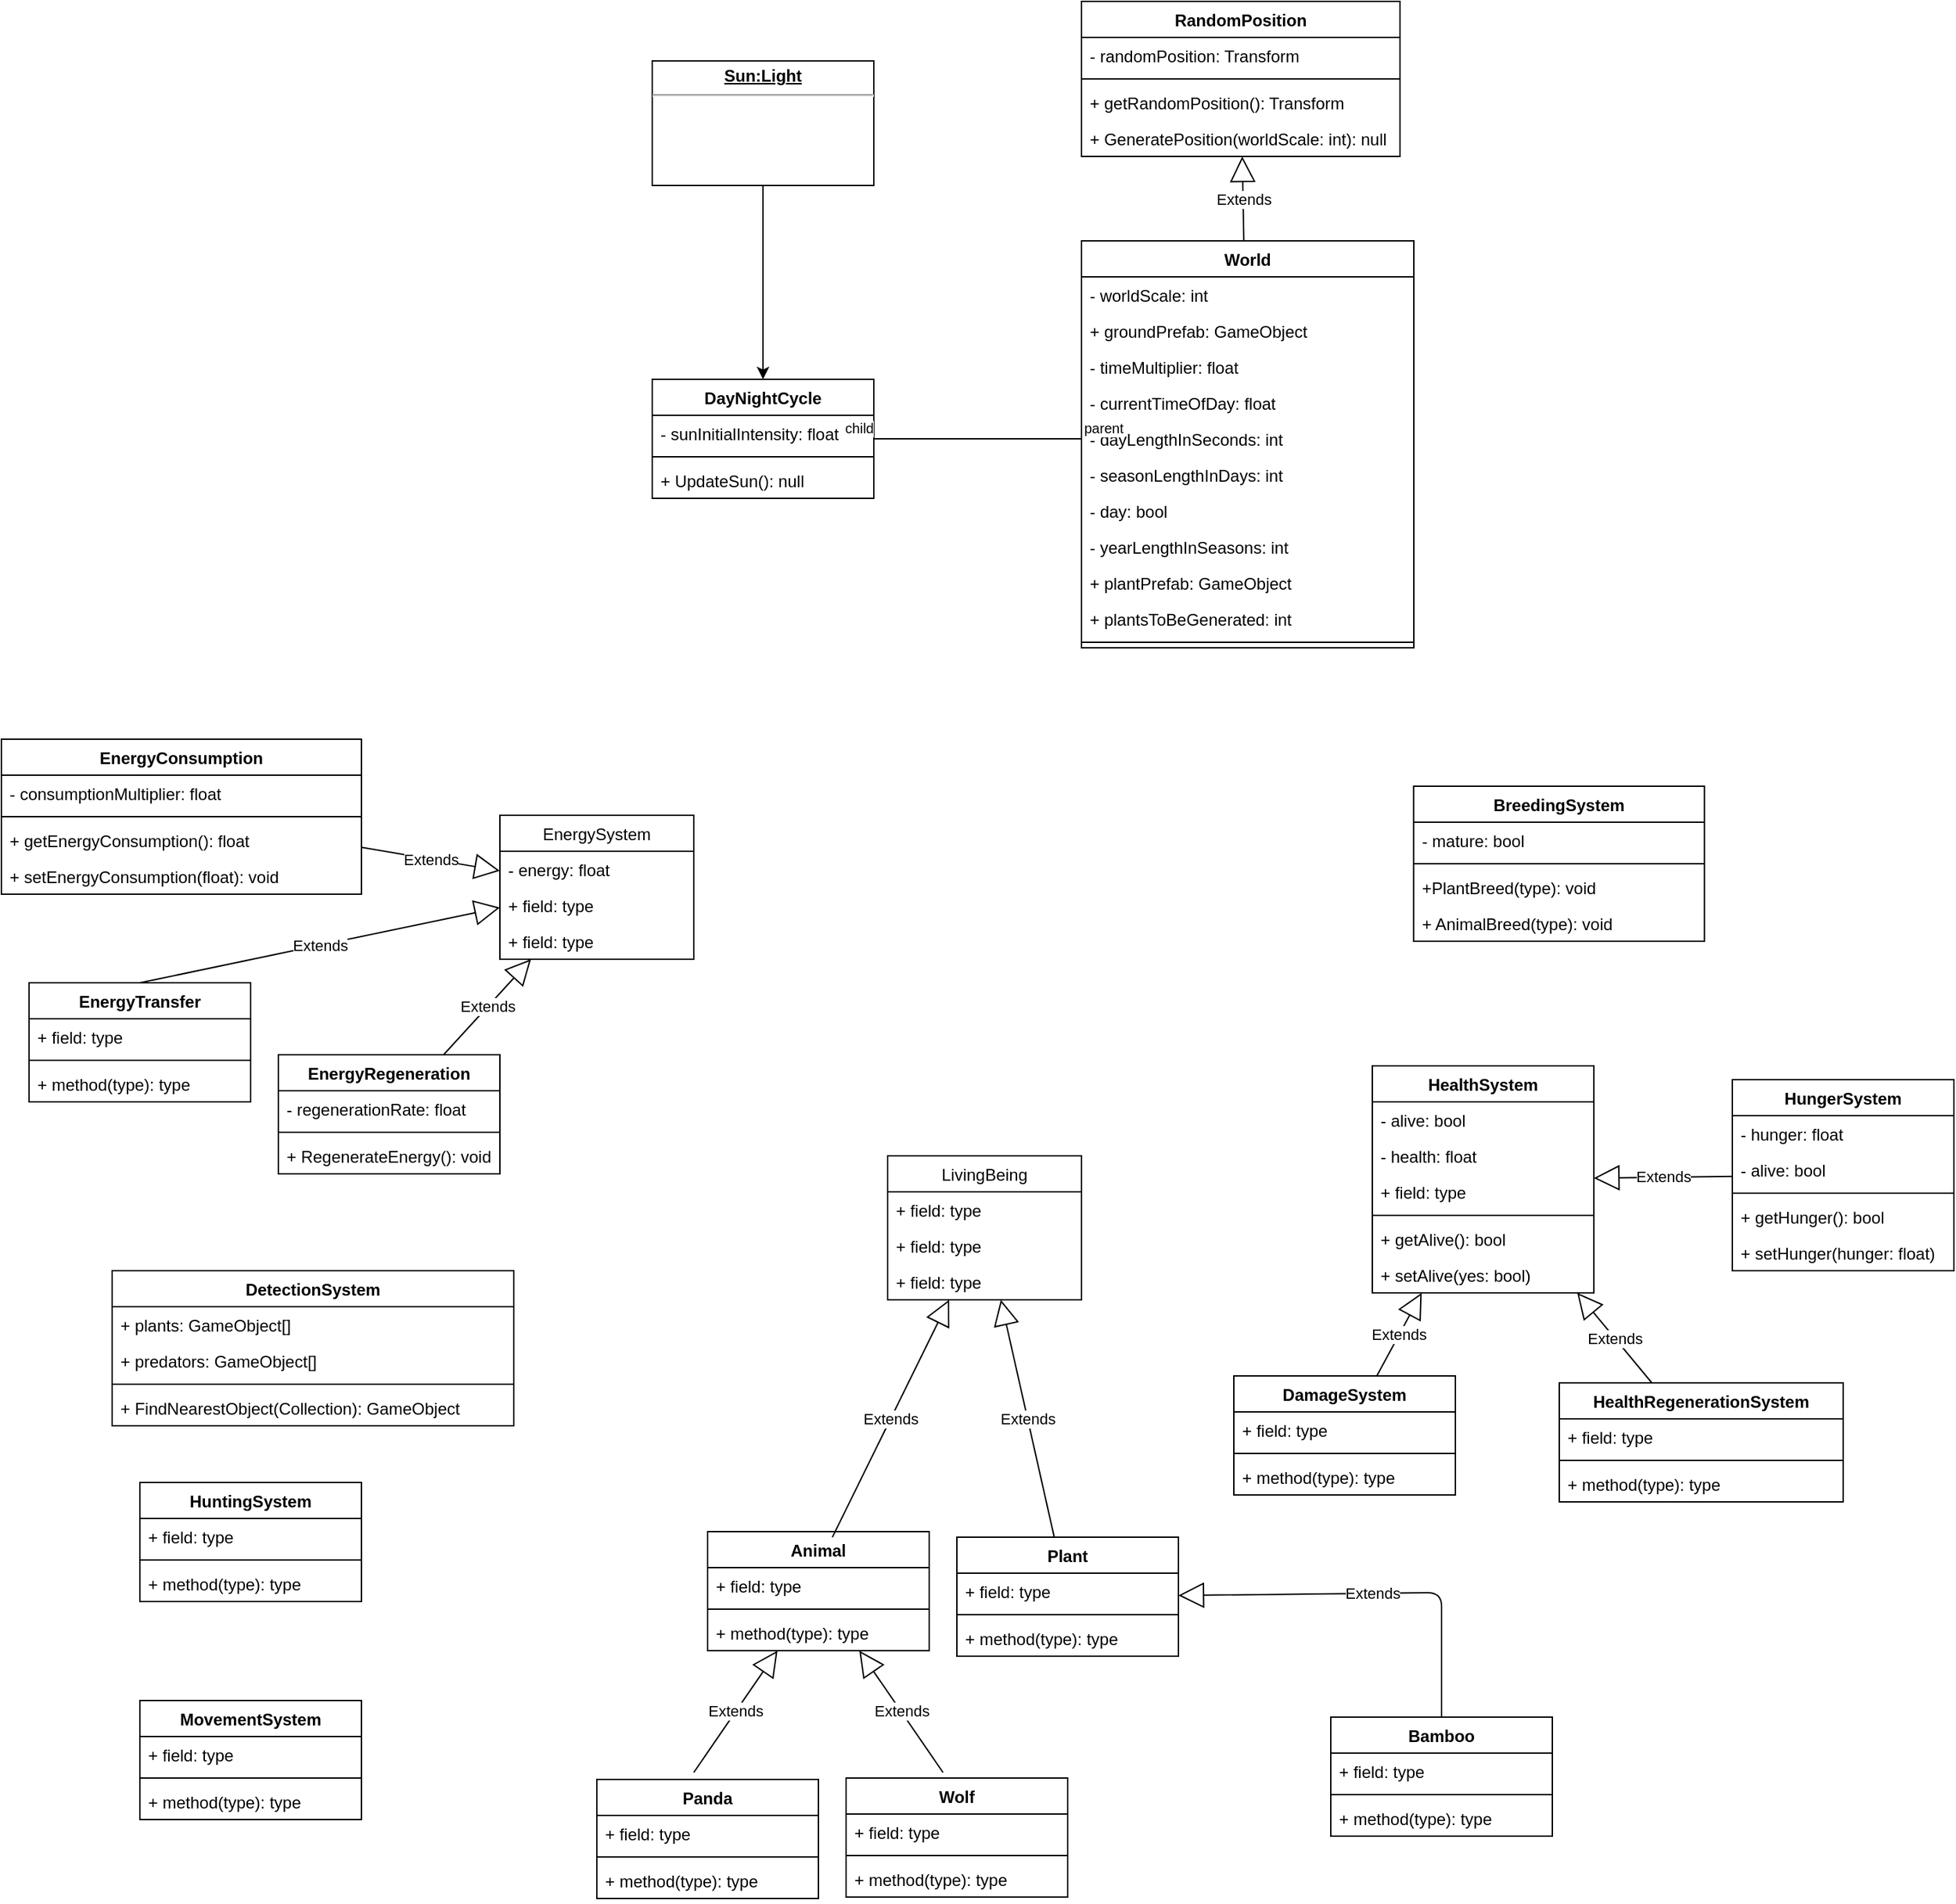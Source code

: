 <mxfile version="10.6.0" type="github"><diagram id="2Z953KSLGi_rquqT-4A1" name="Page-1"><mxGraphModel dx="1869" dy="1249" grid="1" gridSize="10" guides="1" tooltips="1" connect="1" arrows="1" fold="1" page="1" pageScale="1" pageWidth="827" pageHeight="583" math="0" shadow="0"><root><mxCell id="0"/><mxCell id="1" parent="0"/><mxCell id="D9QuSi9yj3Tt9L4EqGH3-5" value="Animal&#xa;" style="swimlane;fontStyle=1;align=center;verticalAlign=top;childLayout=stackLayout;horizontal=1;startSize=26;horizontalStack=0;resizeParent=1;resizeParentMax=0;resizeLast=0;collapsible=1;marginBottom=0;" parent="1" vertex="1"><mxGeometry x="220" y="725.5" width="160" height="86" as="geometry"/></mxCell><mxCell id="D9QuSi9yj3Tt9L4EqGH3-6" value="+ field: type" style="text;strokeColor=none;fillColor=none;align=left;verticalAlign=top;spacingLeft=4;spacingRight=4;overflow=hidden;rotatable=0;points=[[0,0.5],[1,0.5]];portConstraint=eastwest;" parent="D9QuSi9yj3Tt9L4EqGH3-5" vertex="1"><mxGeometry y="26" width="160" height="26" as="geometry"/></mxCell><mxCell id="D9QuSi9yj3Tt9L4EqGH3-7" value="" style="line;strokeWidth=1;fillColor=none;align=left;verticalAlign=middle;spacingTop=-1;spacingLeft=3;spacingRight=3;rotatable=0;labelPosition=right;points=[];portConstraint=eastwest;" parent="D9QuSi9yj3Tt9L4EqGH3-5" vertex="1"><mxGeometry y="52" width="160" height="8" as="geometry"/></mxCell><mxCell id="D9QuSi9yj3Tt9L4EqGH3-8" value="+ method(type): type" style="text;strokeColor=none;fillColor=none;align=left;verticalAlign=top;spacingLeft=4;spacingRight=4;overflow=hidden;rotatable=0;points=[[0,0.5],[1,0.5]];portConstraint=eastwest;" parent="D9QuSi9yj3Tt9L4EqGH3-5" vertex="1"><mxGeometry y="60" width="160" height="26" as="geometry"/></mxCell><mxCell id="D9QuSi9yj3Tt9L4EqGH3-9" value="Panda" style="swimlane;fontStyle=1;align=center;verticalAlign=top;childLayout=stackLayout;horizontal=1;startSize=26;horizontalStack=0;resizeParent=1;resizeParentMax=0;resizeLast=0;collapsible=1;marginBottom=0;" parent="1" vertex="1"><mxGeometry x="140" y="904.5" width="160" height="86" as="geometry"/></mxCell><mxCell id="D9QuSi9yj3Tt9L4EqGH3-10" value="+ field: type" style="text;strokeColor=none;fillColor=none;align=left;verticalAlign=top;spacingLeft=4;spacingRight=4;overflow=hidden;rotatable=0;points=[[0,0.5],[1,0.5]];portConstraint=eastwest;" parent="D9QuSi9yj3Tt9L4EqGH3-9" vertex="1"><mxGeometry y="26" width="160" height="26" as="geometry"/></mxCell><mxCell id="D9QuSi9yj3Tt9L4EqGH3-11" value="" style="line;strokeWidth=1;fillColor=none;align=left;verticalAlign=middle;spacingTop=-1;spacingLeft=3;spacingRight=3;rotatable=0;labelPosition=right;points=[];portConstraint=eastwest;" parent="D9QuSi9yj3Tt9L4EqGH3-9" vertex="1"><mxGeometry y="52" width="160" height="8" as="geometry"/></mxCell><mxCell id="D9QuSi9yj3Tt9L4EqGH3-12" value="+ method(type): type" style="text;strokeColor=none;fillColor=none;align=left;verticalAlign=top;spacingLeft=4;spacingRight=4;overflow=hidden;rotatable=0;points=[[0,0.5],[1,0.5]];portConstraint=eastwest;" parent="D9QuSi9yj3Tt9L4EqGH3-9" vertex="1"><mxGeometry y="60" width="160" height="26" as="geometry"/></mxCell><mxCell id="D9QuSi9yj3Tt9L4EqGH3-105" value="Extends" style="endArrow=block;endSize=16;endFill=0;html=1;" parent="D9QuSi9yj3Tt9L4EqGH3-9" target="D9QuSi9yj3Tt9L4EqGH3-5" edge="1"><mxGeometry width="160" relative="1" as="geometry"><mxPoint x="70" y="-5" as="sourcePoint"/><mxPoint x="230" y="-5" as="targetPoint"/></mxGeometry></mxCell><mxCell id="D9QuSi9yj3Tt9L4EqGH3-13" value="Wolf&#xa;" style="swimlane;fontStyle=1;align=center;verticalAlign=top;childLayout=stackLayout;horizontal=1;startSize=26;horizontalStack=0;resizeParent=1;resizeParentMax=0;resizeLast=0;collapsible=1;marginBottom=0;" parent="1" vertex="1"><mxGeometry x="320" y="903.5" width="160" height="86" as="geometry"/></mxCell><mxCell id="D9QuSi9yj3Tt9L4EqGH3-14" value="+ field: type" style="text;strokeColor=none;fillColor=none;align=left;verticalAlign=top;spacingLeft=4;spacingRight=4;overflow=hidden;rotatable=0;points=[[0,0.5],[1,0.5]];portConstraint=eastwest;" parent="D9QuSi9yj3Tt9L4EqGH3-13" vertex="1"><mxGeometry y="26" width="160" height="26" as="geometry"/></mxCell><mxCell id="D9QuSi9yj3Tt9L4EqGH3-15" value="" style="line;strokeWidth=1;fillColor=none;align=left;verticalAlign=middle;spacingTop=-1;spacingLeft=3;spacingRight=3;rotatable=0;labelPosition=right;points=[];portConstraint=eastwest;" parent="D9QuSi9yj3Tt9L4EqGH3-13" vertex="1"><mxGeometry y="52" width="160" height="8" as="geometry"/></mxCell><mxCell id="D9QuSi9yj3Tt9L4EqGH3-16" value="+ method(type): type" style="text;strokeColor=none;fillColor=none;align=left;verticalAlign=top;spacingLeft=4;spacingRight=4;overflow=hidden;rotatable=0;points=[[0,0.5],[1,0.5]];portConstraint=eastwest;" parent="D9QuSi9yj3Tt9L4EqGH3-13" vertex="1"><mxGeometry y="60" width="160" height="26" as="geometry"/></mxCell><mxCell id="D9QuSi9yj3Tt9L4EqGH3-106" value="Extends" style="endArrow=block;endSize=16;endFill=0;html=1;" parent="D9QuSi9yj3Tt9L4EqGH3-13" target="D9QuSi9yj3Tt9L4EqGH3-5" edge="1"><mxGeometry width="160" relative="1" as="geometry"><mxPoint x="70" y="-4" as="sourcePoint"/><mxPoint x="230" y="-4" as="targetPoint"/></mxGeometry></mxCell><mxCell id="D9QuSi9yj3Tt9L4EqGH3-17" value="Plant&#xa;" style="swimlane;fontStyle=1;align=center;verticalAlign=top;childLayout=stackLayout;horizontal=1;startSize=26;horizontalStack=0;resizeParent=1;resizeParentMax=0;resizeLast=0;collapsible=1;marginBottom=0;" parent="1" vertex="1"><mxGeometry x="400" y="729.5" width="160" height="86" as="geometry"/></mxCell><mxCell id="D9QuSi9yj3Tt9L4EqGH3-18" value="+ field: type" style="text;strokeColor=none;fillColor=none;align=left;verticalAlign=top;spacingLeft=4;spacingRight=4;overflow=hidden;rotatable=0;points=[[0,0.5],[1,0.5]];portConstraint=eastwest;" parent="D9QuSi9yj3Tt9L4EqGH3-17" vertex="1"><mxGeometry y="26" width="160" height="26" as="geometry"/></mxCell><mxCell id="D9QuSi9yj3Tt9L4EqGH3-19" value="" style="line;strokeWidth=1;fillColor=none;align=left;verticalAlign=middle;spacingTop=-1;spacingLeft=3;spacingRight=3;rotatable=0;labelPosition=right;points=[];portConstraint=eastwest;" parent="D9QuSi9yj3Tt9L4EqGH3-17" vertex="1"><mxGeometry y="52" width="160" height="8" as="geometry"/></mxCell><mxCell id="D9QuSi9yj3Tt9L4EqGH3-20" value="+ method(type): type" style="text;strokeColor=none;fillColor=none;align=left;verticalAlign=top;spacingLeft=4;spacingRight=4;overflow=hidden;rotatable=0;points=[[0,0.5],[1,0.5]];portConstraint=eastwest;" parent="D9QuSi9yj3Tt9L4EqGH3-17" vertex="1"><mxGeometry y="60" width="160" height="26" as="geometry"/></mxCell><mxCell id="D9QuSi9yj3Tt9L4EqGH3-22" value="Bamboo&#xa;" style="swimlane;fontStyle=1;align=center;verticalAlign=top;childLayout=stackLayout;horizontal=1;startSize=26;horizontalStack=0;resizeParent=1;resizeParentMax=0;resizeLast=0;collapsible=1;marginBottom=0;" parent="1" vertex="1"><mxGeometry x="670" y="859.5" width="160" height="86" as="geometry"/></mxCell><mxCell id="D9QuSi9yj3Tt9L4EqGH3-23" value="+ field: type" style="text;strokeColor=none;fillColor=none;align=left;verticalAlign=top;spacingLeft=4;spacingRight=4;overflow=hidden;rotatable=0;points=[[0,0.5],[1,0.5]];portConstraint=eastwest;" parent="D9QuSi9yj3Tt9L4EqGH3-22" vertex="1"><mxGeometry y="26" width="160" height="26" as="geometry"/></mxCell><mxCell id="D9QuSi9yj3Tt9L4EqGH3-24" value="" style="line;strokeWidth=1;fillColor=none;align=left;verticalAlign=middle;spacingTop=-1;spacingLeft=3;spacingRight=3;rotatable=0;labelPosition=right;points=[];portConstraint=eastwest;" parent="D9QuSi9yj3Tt9L4EqGH3-22" vertex="1"><mxGeometry y="52" width="160" height="8" as="geometry"/></mxCell><mxCell id="D9QuSi9yj3Tt9L4EqGH3-25" value="+ method(type): type" style="text;strokeColor=none;fillColor=none;align=left;verticalAlign=top;spacingLeft=4;spacingRight=4;overflow=hidden;rotatable=0;points=[[0,0.5],[1,0.5]];portConstraint=eastwest;" parent="D9QuSi9yj3Tt9L4EqGH3-22" vertex="1"><mxGeometry y="60" width="160" height="26" as="geometry"/></mxCell><mxCell id="D9QuSi9yj3Tt9L4EqGH3-39" value="EnergySystem" style="swimlane;fontStyle=0;childLayout=stackLayout;horizontal=1;startSize=26;fillColor=none;horizontalStack=0;resizeParent=1;resizeParentMax=0;resizeLast=0;collapsible=1;marginBottom=0;" parent="1" vertex="1"><mxGeometry x="70" y="208" width="140" height="104" as="geometry"/></mxCell><mxCell id="D9QuSi9yj3Tt9L4EqGH3-40" value="- energy: float" style="text;strokeColor=none;fillColor=none;align=left;verticalAlign=top;spacingLeft=4;spacingRight=4;overflow=hidden;rotatable=0;points=[[0,0.5],[1,0.5]];portConstraint=eastwest;" parent="D9QuSi9yj3Tt9L4EqGH3-39" vertex="1"><mxGeometry y="26" width="140" height="26" as="geometry"/></mxCell><mxCell id="D9QuSi9yj3Tt9L4EqGH3-41" value="+ field: type" style="text;strokeColor=none;fillColor=none;align=left;verticalAlign=top;spacingLeft=4;spacingRight=4;overflow=hidden;rotatable=0;points=[[0,0.5],[1,0.5]];portConstraint=eastwest;" parent="D9QuSi9yj3Tt9L4EqGH3-39" vertex="1"><mxGeometry y="52" width="140" height="26" as="geometry"/></mxCell><mxCell id="D9QuSi9yj3Tt9L4EqGH3-42" value="+ field: type" style="text;strokeColor=none;fillColor=none;align=left;verticalAlign=top;spacingLeft=4;spacingRight=4;overflow=hidden;rotatable=0;points=[[0,0.5],[1,0.5]];portConstraint=eastwest;" parent="D9QuSi9yj3Tt9L4EqGH3-39" vertex="1"><mxGeometry y="78" width="140" height="26" as="geometry"/></mxCell><mxCell id="D9QuSi9yj3Tt9L4EqGH3-49" value="EnergyTransfer" style="swimlane;fontStyle=1;align=center;verticalAlign=top;childLayout=stackLayout;horizontal=1;startSize=26;horizontalStack=0;resizeParent=1;resizeParentMax=0;resizeLast=0;collapsible=1;marginBottom=0;" parent="1" vertex="1"><mxGeometry x="-270" y="329" width="160" height="86" as="geometry"/></mxCell><mxCell id="D9QuSi9yj3Tt9L4EqGH3-50" value="+ field: type" style="text;strokeColor=none;fillColor=none;align=left;verticalAlign=top;spacingLeft=4;spacingRight=4;overflow=hidden;rotatable=0;points=[[0,0.5],[1,0.5]];portConstraint=eastwest;" parent="D9QuSi9yj3Tt9L4EqGH3-49" vertex="1"><mxGeometry y="26" width="160" height="26" as="geometry"/></mxCell><mxCell id="D9QuSi9yj3Tt9L4EqGH3-51" value="" style="line;strokeWidth=1;fillColor=none;align=left;verticalAlign=middle;spacingTop=-1;spacingLeft=3;spacingRight=3;rotatable=0;labelPosition=right;points=[];portConstraint=eastwest;" parent="D9QuSi9yj3Tt9L4EqGH3-49" vertex="1"><mxGeometry y="52" width="160" height="8" as="geometry"/></mxCell><mxCell id="D9QuSi9yj3Tt9L4EqGH3-52" value="+ method(type): type" style="text;strokeColor=none;fillColor=none;align=left;verticalAlign=top;spacingLeft=4;spacingRight=4;overflow=hidden;rotatable=0;points=[[0,0.5],[1,0.5]];portConstraint=eastwest;" parent="D9QuSi9yj3Tt9L4EqGH3-49" vertex="1"><mxGeometry y="60" width="160" height="26" as="geometry"/></mxCell><mxCell id="D9QuSi9yj3Tt9L4EqGH3-54" value="HungerSystem" style="swimlane;fontStyle=1;align=center;verticalAlign=top;childLayout=stackLayout;horizontal=1;startSize=26;horizontalStack=0;resizeParent=1;resizeParentMax=0;resizeLast=0;collapsible=1;marginBottom=0;" parent="1" vertex="1"><mxGeometry x="960" y="399" width="160" height="138" as="geometry"/></mxCell><mxCell id="D9QuSi9yj3Tt9L4EqGH3-55" value="- hunger: float" style="text;strokeColor=none;fillColor=none;align=left;verticalAlign=top;spacingLeft=4;spacingRight=4;overflow=hidden;rotatable=0;points=[[0,0.5],[1,0.5]];portConstraint=eastwest;" parent="D9QuSi9yj3Tt9L4EqGH3-54" vertex="1"><mxGeometry y="26" width="160" height="26" as="geometry"/></mxCell><mxCell id="D9QuSi9yj3Tt9L4EqGH3-192" value="- alive: bool" style="text;strokeColor=none;fillColor=none;align=left;verticalAlign=top;spacingLeft=4;spacingRight=4;overflow=hidden;rotatable=0;points=[[0,0.5],[1,0.5]];portConstraint=eastwest;" parent="D9QuSi9yj3Tt9L4EqGH3-54" vertex="1"><mxGeometry y="52" width="160" height="26" as="geometry"/></mxCell><mxCell id="D9QuSi9yj3Tt9L4EqGH3-56" value="" style="line;strokeWidth=1;fillColor=none;align=left;verticalAlign=middle;spacingTop=-1;spacingLeft=3;spacingRight=3;rotatable=0;labelPosition=right;points=[];portConstraint=eastwest;" parent="D9QuSi9yj3Tt9L4EqGH3-54" vertex="1"><mxGeometry y="78" width="160" height="8" as="geometry"/></mxCell><mxCell id="D9QuSi9yj3Tt9L4EqGH3-57" value="+ getHunger(): bool" style="text;strokeColor=none;fillColor=none;align=left;verticalAlign=top;spacingLeft=4;spacingRight=4;overflow=hidden;rotatable=0;points=[[0,0.5],[1,0.5]];portConstraint=eastwest;" parent="D9QuSi9yj3Tt9L4EqGH3-54" vertex="1"><mxGeometry y="86" width="160" height="26" as="geometry"/></mxCell><mxCell id="D9QuSi9yj3Tt9L4EqGH3-193" value="+ setHunger(hunger: float)" style="text;strokeColor=none;fillColor=none;align=left;verticalAlign=top;spacingLeft=4;spacingRight=4;overflow=hidden;rotatable=0;points=[[0,0.5],[1,0.5]];portConstraint=eastwest;" parent="D9QuSi9yj3Tt9L4EqGH3-54" vertex="1"><mxGeometry y="112" width="160" height="26" as="geometry"/></mxCell><mxCell id="D9QuSi9yj3Tt9L4EqGH3-60" value="EnergyConsumption" style="swimlane;fontStyle=1;align=center;verticalAlign=top;childLayout=stackLayout;horizontal=1;startSize=26;horizontalStack=0;resizeParent=1;resizeParentMax=0;resizeLast=0;collapsible=1;marginBottom=0;" parent="1" vertex="1"><mxGeometry x="-290" y="153" width="260" height="112" as="geometry"/></mxCell><mxCell id="D9QuSi9yj3Tt9L4EqGH3-61" value="- consumptionMultiplier: float" style="text;strokeColor=none;fillColor=none;align=left;verticalAlign=top;spacingLeft=4;spacingRight=4;overflow=hidden;rotatable=0;points=[[0,0.5],[1,0.5]];portConstraint=eastwest;" parent="D9QuSi9yj3Tt9L4EqGH3-60" vertex="1"><mxGeometry y="26" width="260" height="26" as="geometry"/></mxCell><mxCell id="D9QuSi9yj3Tt9L4EqGH3-62" value="" style="line;strokeWidth=1;fillColor=none;align=left;verticalAlign=middle;spacingTop=-1;spacingLeft=3;spacingRight=3;rotatable=0;labelPosition=right;points=[];portConstraint=eastwest;" parent="D9QuSi9yj3Tt9L4EqGH3-60" vertex="1"><mxGeometry y="52" width="260" height="8" as="geometry"/></mxCell><mxCell id="2OFKOpcD6eb7Wwn0PY79-26" value="+ getEnergyConsumption(): float" style="text;strokeColor=none;fillColor=none;align=left;verticalAlign=top;spacingLeft=4;spacingRight=4;overflow=hidden;rotatable=0;points=[[0,0.5],[1,0.5]];portConstraint=eastwest;" vertex="1" parent="D9QuSi9yj3Tt9L4EqGH3-60"><mxGeometry y="60" width="260" height="26" as="geometry"/></mxCell><mxCell id="D9QuSi9yj3Tt9L4EqGH3-63" value="+ setEnergyConsumption(float): void" style="text;strokeColor=none;fillColor=none;align=left;verticalAlign=top;spacingLeft=4;spacingRight=4;overflow=hidden;rotatable=0;points=[[0,0.5],[1,0.5]];portConstraint=eastwest;" parent="D9QuSi9yj3Tt9L4EqGH3-60" vertex="1"><mxGeometry y="86" width="260" height="26" as="geometry"/></mxCell><mxCell id="D9QuSi9yj3Tt9L4EqGH3-64" value="EnergyRegeneration" style="swimlane;fontStyle=1;align=center;verticalAlign=top;childLayout=stackLayout;horizontal=1;startSize=26;horizontalStack=0;resizeParent=1;resizeParentMax=0;resizeLast=0;collapsible=1;marginBottom=0;" parent="1" vertex="1"><mxGeometry x="-90" y="381" width="160" height="86" as="geometry"/></mxCell><mxCell id="D9QuSi9yj3Tt9L4EqGH3-65" value="- regenerationRate: float" style="text;strokeColor=none;fillColor=none;align=left;verticalAlign=top;spacingLeft=4;spacingRight=4;overflow=hidden;rotatable=0;points=[[0,0.5],[1,0.5]];portConstraint=eastwest;" parent="D9QuSi9yj3Tt9L4EqGH3-64" vertex="1"><mxGeometry y="26" width="160" height="26" as="geometry"/></mxCell><mxCell id="D9QuSi9yj3Tt9L4EqGH3-66" value="" style="line;strokeWidth=1;fillColor=none;align=left;verticalAlign=middle;spacingTop=-1;spacingLeft=3;spacingRight=3;rotatable=0;labelPosition=right;points=[];portConstraint=eastwest;" parent="D9QuSi9yj3Tt9L4EqGH3-64" vertex="1"><mxGeometry y="52" width="160" height="8" as="geometry"/></mxCell><mxCell id="D9QuSi9yj3Tt9L4EqGH3-67" value="+ RegenerateEnergy(): void " style="text;strokeColor=none;fillColor=none;align=left;verticalAlign=top;spacingLeft=4;spacingRight=4;overflow=hidden;rotatable=0;points=[[0,0.5],[1,0.5]];portConstraint=eastwest;" parent="D9QuSi9yj3Tt9L4EqGH3-64" vertex="1"><mxGeometry y="60" width="160" height="26" as="geometry"/></mxCell><mxCell id="D9QuSi9yj3Tt9L4EqGH3-97" value="Extends" style="endArrow=block;endSize=16;endFill=0;html=1;exitX=0.5;exitY=0;exitDx=0;exitDy=0;" parent="1" source="D9QuSi9yj3Tt9L4EqGH3-49" target="D9QuSi9yj3Tt9L4EqGH3-39" edge="1"><mxGeometry width="160" relative="1" as="geometry"><mxPoint x="110" y="400" as="sourcePoint"/><mxPoint x="240" y="360" as="targetPoint"/></mxGeometry></mxCell><mxCell id="D9QuSi9yj3Tt9L4EqGH3-107" value="Extends" style="endArrow=block;endSize=16;endFill=0;html=1;exitX=0.5;exitY=0;exitDx=0;exitDy=0;" parent="1" source="D9QuSi9yj3Tt9L4EqGH3-22" target="D9QuSi9yj3Tt9L4EqGH3-17" edge="1"><mxGeometry width="160" relative="1" as="geometry"><mxPoint x="700" y="847.5" as="sourcePoint"/><mxPoint x="860" y="847.5" as="targetPoint"/><Array as="points"><mxPoint x="750" y="769.5"/></Array></mxGeometry></mxCell><mxCell id="D9QuSi9yj3Tt9L4EqGH3-118" value="Extends" style="endArrow=block;endSize=16;endFill=0;html=1;" parent="1" source="D9QuSi9yj3Tt9L4EqGH3-64" target="D9QuSi9yj3Tt9L4EqGH3-39" edge="1"><mxGeometry width="160" relative="1" as="geometry"><mxPoint x="300" y="370" as="sourcePoint"/><mxPoint x="460" y="370" as="targetPoint"/></mxGeometry></mxCell><mxCell id="D9QuSi9yj3Tt9L4EqGH3-119" value="Extends" style="endArrow=block;endSize=16;endFill=0;html=1;" parent="1" source="D9QuSi9yj3Tt9L4EqGH3-60" target="D9QuSi9yj3Tt9L4EqGH3-39" edge="1"><mxGeometry width="160" relative="1" as="geometry"><mxPoint x="-110" y="397" as="sourcePoint"/><mxPoint x="50" y="407" as="targetPoint"/></mxGeometry></mxCell><mxCell id="D9QuSi9yj3Tt9L4EqGH3-125" value="LivingBeing" style="swimlane;fontStyle=0;childLayout=stackLayout;horizontal=1;startSize=26;fillColor=none;horizontalStack=0;resizeParent=1;resizeParentMax=0;resizeLast=0;collapsible=1;marginBottom=0;" parent="1" vertex="1"><mxGeometry x="350" y="454" width="140" height="104" as="geometry"/></mxCell><mxCell id="D9QuSi9yj3Tt9L4EqGH3-126" value="+ field: type" style="text;strokeColor=none;fillColor=none;align=left;verticalAlign=top;spacingLeft=4;spacingRight=4;overflow=hidden;rotatable=0;points=[[0,0.5],[1,0.5]];portConstraint=eastwest;" parent="D9QuSi9yj3Tt9L4EqGH3-125" vertex="1"><mxGeometry y="26" width="140" height="26" as="geometry"/></mxCell><mxCell id="D9QuSi9yj3Tt9L4EqGH3-127" value="+ field: type" style="text;strokeColor=none;fillColor=none;align=left;verticalAlign=top;spacingLeft=4;spacingRight=4;overflow=hidden;rotatable=0;points=[[0,0.5],[1,0.5]];portConstraint=eastwest;" parent="D9QuSi9yj3Tt9L4EqGH3-125" vertex="1"><mxGeometry y="52" width="140" height="26" as="geometry"/></mxCell><mxCell id="D9QuSi9yj3Tt9L4EqGH3-128" value="+ field: type" style="text;strokeColor=none;fillColor=none;align=left;verticalAlign=top;spacingLeft=4;spacingRight=4;overflow=hidden;rotatable=0;points=[[0,0.5],[1,0.5]];portConstraint=eastwest;" parent="D9QuSi9yj3Tt9L4EqGH3-125" vertex="1"><mxGeometry y="78" width="140" height="26" as="geometry"/></mxCell><mxCell id="D9QuSi9yj3Tt9L4EqGH3-130" value="Extends" style="endArrow=block;endSize=16;endFill=0;html=1;exitX=0.563;exitY=0.047;exitDx=0;exitDy=0;exitPerimeter=0;" parent="1" source="D9QuSi9yj3Tt9L4EqGH3-5" target="D9QuSi9yj3Tt9L4EqGH3-125" edge="1"><mxGeometry width="160" relative="1" as="geometry"><mxPoint x="360" y="668" as="sourcePoint"/><mxPoint x="520" y="668" as="targetPoint"/></mxGeometry></mxCell><mxCell id="D9QuSi9yj3Tt9L4EqGH3-132" value="Extends" style="endArrow=block;endSize=16;endFill=0;html=1;" parent="1" source="D9QuSi9yj3Tt9L4EqGH3-17" target="D9QuSi9yj3Tt9L4EqGH3-125" edge="1"><mxGeometry width="160" relative="1" as="geometry"><mxPoint x="530" y="598" as="sourcePoint"/><mxPoint x="690" y="598" as="targetPoint"/></mxGeometry></mxCell><mxCell id="D9QuSi9yj3Tt9L4EqGH3-133" value="DayNightCycle" style="swimlane;fontStyle=1;align=center;verticalAlign=top;childLayout=stackLayout;horizontal=1;startSize=26;horizontalStack=0;resizeParent=1;resizeParentMax=0;resizeLast=0;collapsible=1;marginBottom=0;" parent="1" vertex="1"><mxGeometry x="180" y="-107" width="160" height="86" as="geometry"/></mxCell><mxCell id="D9QuSi9yj3Tt9L4EqGH3-134" value="- sunInitialIntensity: float" style="text;strokeColor=none;fillColor=none;align=left;verticalAlign=top;spacingLeft=4;spacingRight=4;overflow=hidden;rotatable=0;points=[[0,0.5],[1,0.5]];portConstraint=eastwest;" parent="D9QuSi9yj3Tt9L4EqGH3-133" vertex="1"><mxGeometry y="26" width="160" height="26" as="geometry"/></mxCell><mxCell id="D9QuSi9yj3Tt9L4EqGH3-135" value="" style="line;strokeWidth=1;fillColor=none;align=left;verticalAlign=middle;spacingTop=-1;spacingLeft=3;spacingRight=3;rotatable=0;labelPosition=right;points=[];portConstraint=eastwest;" parent="D9QuSi9yj3Tt9L4EqGH3-133" vertex="1"><mxGeometry y="52" width="160" height="8" as="geometry"/></mxCell><mxCell id="D9QuSi9yj3Tt9L4EqGH3-136" value="+ UpdateSun(): null" style="text;strokeColor=none;fillColor=none;align=left;verticalAlign=top;spacingLeft=4;spacingRight=4;overflow=hidden;rotatable=0;points=[[0,0.5],[1,0.5]];portConstraint=eastwest;" parent="D9QuSi9yj3Tt9L4EqGH3-133" vertex="1"><mxGeometry y="60" width="160" height="26" as="geometry"/></mxCell><mxCell id="D9QuSi9yj3Tt9L4EqGH3-137" value="World" style="swimlane;fontStyle=1;align=center;verticalAlign=top;childLayout=stackLayout;horizontal=1;startSize=26;horizontalStack=0;resizeParent=1;resizeParentMax=0;resizeLast=0;collapsible=1;marginBottom=0;" parent="1" vertex="1"><mxGeometry x="490" y="-207" width="240" height="294" as="geometry"/></mxCell><mxCell id="D9QuSi9yj3Tt9L4EqGH3-205" value="- worldScale: int" style="text;strokeColor=none;fillColor=none;align=left;verticalAlign=top;spacingLeft=4;spacingRight=4;overflow=hidden;rotatable=0;points=[[0,0.5],[1,0.5]];portConstraint=eastwest;" parent="D9QuSi9yj3Tt9L4EqGH3-137" vertex="1"><mxGeometry y="26" width="240" height="26" as="geometry"/></mxCell><mxCell id="D9QuSi9yj3Tt9L4EqGH3-207" value="+ groundPrefab: GameObject" style="text;strokeColor=none;fillColor=none;align=left;verticalAlign=top;spacingLeft=4;spacingRight=4;overflow=hidden;rotatable=0;points=[[0,0.5],[1,0.5]];portConstraint=eastwest;" parent="D9QuSi9yj3Tt9L4EqGH3-137" vertex="1"><mxGeometry y="52" width="240" height="26" as="geometry"/></mxCell><mxCell id="2OFKOpcD6eb7Wwn0PY79-3" value="- timeMultiplier: float" style="text;strokeColor=none;fillColor=none;align=left;verticalAlign=top;spacingLeft=4;spacingRight=4;overflow=hidden;rotatable=0;points=[[0,0.5],[1,0.5]];portConstraint=eastwest;" vertex="1" parent="D9QuSi9yj3Tt9L4EqGH3-137"><mxGeometry y="78" width="240" height="26" as="geometry"/></mxCell><mxCell id="2OFKOpcD6eb7Wwn0PY79-7" value="- currentTimeOfDay: float" style="text;strokeColor=none;fillColor=none;align=left;verticalAlign=top;spacingLeft=4;spacingRight=4;overflow=hidden;rotatable=0;points=[[0,0.5],[1,0.5]];portConstraint=eastwest;" vertex="1" parent="D9QuSi9yj3Tt9L4EqGH3-137"><mxGeometry y="104" width="240" height="26" as="geometry"/></mxCell><mxCell id="2OFKOpcD6eb7Wwn0PY79-6" value="- dayLengthInSeconds: int" style="text;strokeColor=none;fillColor=none;align=left;verticalAlign=top;spacingLeft=4;spacingRight=4;overflow=hidden;rotatable=0;points=[[0,0.5],[1,0.5]];portConstraint=eastwest;" vertex="1" parent="D9QuSi9yj3Tt9L4EqGH3-137"><mxGeometry y="130" width="240" height="26" as="geometry"/></mxCell><mxCell id="2OFKOpcD6eb7Wwn0PY79-5" value="- seasonLengthInDays: int" style="text;strokeColor=none;fillColor=none;align=left;verticalAlign=top;spacingLeft=4;spacingRight=4;overflow=hidden;rotatable=0;points=[[0,0.5],[1,0.5]];portConstraint=eastwest;" vertex="1" parent="D9QuSi9yj3Tt9L4EqGH3-137"><mxGeometry y="156" width="240" height="26" as="geometry"/></mxCell><mxCell id="D9QuSi9yj3Tt9L4EqGH3-189" value="- day: bool" style="text;strokeColor=none;fillColor=none;align=left;verticalAlign=top;spacingLeft=4;spacingRight=4;overflow=hidden;rotatable=0;points=[[0,0.5],[1,0.5]];portConstraint=eastwest;" parent="D9QuSi9yj3Tt9L4EqGH3-137" vertex="1"><mxGeometry y="182" width="240" height="26" as="geometry"/></mxCell><mxCell id="2OFKOpcD6eb7Wwn0PY79-4" value="- yearLengthInSeasons: int" style="text;strokeColor=none;fillColor=none;align=left;verticalAlign=top;spacingLeft=4;spacingRight=4;overflow=hidden;rotatable=0;points=[[0,0.5],[1,0.5]];portConstraint=eastwest;" vertex="1" parent="D9QuSi9yj3Tt9L4EqGH3-137"><mxGeometry y="208" width="240" height="26" as="geometry"/></mxCell><mxCell id="D9QuSi9yj3Tt9L4EqGH3-138" value="+ plantPrefab: GameObject" style="text;strokeColor=none;fillColor=none;align=left;verticalAlign=top;spacingLeft=4;spacingRight=4;overflow=hidden;rotatable=0;points=[[0,0.5],[1,0.5]];portConstraint=eastwest;" parent="D9QuSi9yj3Tt9L4EqGH3-137" vertex="1"><mxGeometry y="234" width="240" height="26" as="geometry"/></mxCell><mxCell id="D9QuSi9yj3Tt9L4EqGH3-206" value="+ plantsToBeGenerated: int" style="text;strokeColor=none;fillColor=none;align=left;verticalAlign=top;spacingLeft=4;spacingRight=4;overflow=hidden;rotatable=0;points=[[0,0.5],[1,0.5]];portConstraint=eastwest;" parent="D9QuSi9yj3Tt9L4EqGH3-137" vertex="1"><mxGeometry y="260" width="240" height="26" as="geometry"/></mxCell><mxCell id="D9QuSi9yj3Tt9L4EqGH3-139" value="" style="line;strokeWidth=1;fillColor=none;align=left;verticalAlign=middle;spacingTop=-1;spacingLeft=3;spacingRight=3;rotatable=0;labelPosition=right;points=[];portConstraint=eastwest;" parent="D9QuSi9yj3Tt9L4EqGH3-137" vertex="1"><mxGeometry y="286" width="240" height="8" as="geometry"/></mxCell><mxCell id="D9QuSi9yj3Tt9L4EqGH3-143" value="MovementSystem&#xa;" style="swimlane;fontStyle=1;align=center;verticalAlign=top;childLayout=stackLayout;horizontal=1;startSize=26;horizontalStack=0;resizeParent=1;resizeParentMax=0;resizeLast=0;collapsible=1;marginBottom=0;" parent="1" vertex="1"><mxGeometry x="-190" y="847.5" width="160" height="86" as="geometry"/></mxCell><mxCell id="D9QuSi9yj3Tt9L4EqGH3-144" value="+ field: type" style="text;strokeColor=none;fillColor=none;align=left;verticalAlign=top;spacingLeft=4;spacingRight=4;overflow=hidden;rotatable=0;points=[[0,0.5],[1,0.5]];portConstraint=eastwest;" parent="D9QuSi9yj3Tt9L4EqGH3-143" vertex="1"><mxGeometry y="26" width="160" height="26" as="geometry"/></mxCell><mxCell id="D9QuSi9yj3Tt9L4EqGH3-145" value="" style="line;strokeWidth=1;fillColor=none;align=left;verticalAlign=middle;spacingTop=-1;spacingLeft=3;spacingRight=3;rotatable=0;labelPosition=right;points=[];portConstraint=eastwest;" parent="D9QuSi9yj3Tt9L4EqGH3-143" vertex="1"><mxGeometry y="52" width="160" height="8" as="geometry"/></mxCell><mxCell id="D9QuSi9yj3Tt9L4EqGH3-146" value="+ method(type): type" style="text;strokeColor=none;fillColor=none;align=left;verticalAlign=top;spacingLeft=4;spacingRight=4;overflow=hidden;rotatable=0;points=[[0,0.5],[1,0.5]];portConstraint=eastwest;" parent="D9QuSi9yj3Tt9L4EqGH3-143" vertex="1"><mxGeometry y="60" width="160" height="26" as="geometry"/></mxCell><mxCell id="D9QuSi9yj3Tt9L4EqGH3-147" value="HuntingSystem" style="swimlane;fontStyle=1;align=center;verticalAlign=top;childLayout=stackLayout;horizontal=1;startSize=26;horizontalStack=0;resizeParent=1;resizeParentMax=0;resizeLast=0;collapsible=1;marginBottom=0;" parent="1" vertex="1"><mxGeometry x="-190" y="690" width="160" height="86" as="geometry"/></mxCell><mxCell id="D9QuSi9yj3Tt9L4EqGH3-148" value="+ field: type" style="text;strokeColor=none;fillColor=none;align=left;verticalAlign=top;spacingLeft=4;spacingRight=4;overflow=hidden;rotatable=0;points=[[0,0.5],[1,0.5]];portConstraint=eastwest;" parent="D9QuSi9yj3Tt9L4EqGH3-147" vertex="1"><mxGeometry y="26" width="160" height="26" as="geometry"/></mxCell><mxCell id="D9QuSi9yj3Tt9L4EqGH3-149" value="" style="line;strokeWidth=1;fillColor=none;align=left;verticalAlign=middle;spacingTop=-1;spacingLeft=3;spacingRight=3;rotatable=0;labelPosition=right;points=[];portConstraint=eastwest;" parent="D9QuSi9yj3Tt9L4EqGH3-147" vertex="1"><mxGeometry y="52" width="160" height="8" as="geometry"/></mxCell><mxCell id="D9QuSi9yj3Tt9L4EqGH3-150" value="+ method(type): type" style="text;strokeColor=none;fillColor=none;align=left;verticalAlign=top;spacingLeft=4;spacingRight=4;overflow=hidden;rotatable=0;points=[[0,0.5],[1,0.5]];portConstraint=eastwest;" parent="D9QuSi9yj3Tt9L4EqGH3-147" vertex="1"><mxGeometry y="60" width="160" height="26" as="geometry"/></mxCell><mxCell id="D9QuSi9yj3Tt9L4EqGH3-163" value="DamageSystem" style="swimlane;fontStyle=1;align=center;verticalAlign=top;childLayout=stackLayout;horizontal=1;startSize=26;horizontalStack=0;resizeParent=1;resizeParentMax=0;resizeLast=0;collapsible=1;marginBottom=0;" parent="1" vertex="1"><mxGeometry x="600" y="613" width="160" height="86" as="geometry"/></mxCell><mxCell id="D9QuSi9yj3Tt9L4EqGH3-164" value="+ field: type" style="text;strokeColor=none;fillColor=none;align=left;verticalAlign=top;spacingLeft=4;spacingRight=4;overflow=hidden;rotatable=0;points=[[0,0.5],[1,0.5]];portConstraint=eastwest;" parent="D9QuSi9yj3Tt9L4EqGH3-163" vertex="1"><mxGeometry y="26" width="160" height="26" as="geometry"/></mxCell><mxCell id="D9QuSi9yj3Tt9L4EqGH3-165" value="" style="line;strokeWidth=1;fillColor=none;align=left;verticalAlign=middle;spacingTop=-1;spacingLeft=3;spacingRight=3;rotatable=0;labelPosition=right;points=[];portConstraint=eastwest;" parent="D9QuSi9yj3Tt9L4EqGH3-163" vertex="1"><mxGeometry y="52" width="160" height="8" as="geometry"/></mxCell><mxCell id="D9QuSi9yj3Tt9L4EqGH3-166" value="+ method(type): type" style="text;strokeColor=none;fillColor=none;align=left;verticalAlign=top;spacingLeft=4;spacingRight=4;overflow=hidden;rotatable=0;points=[[0,0.5],[1,0.5]];portConstraint=eastwest;" parent="D9QuSi9yj3Tt9L4EqGH3-163" vertex="1"><mxGeometry y="60" width="160" height="26" as="geometry"/></mxCell><mxCell id="D9QuSi9yj3Tt9L4EqGH3-167" value="HealthRegenerationSystem" style="swimlane;fontStyle=1;align=center;verticalAlign=top;childLayout=stackLayout;horizontal=1;startSize=26;horizontalStack=0;resizeParent=1;resizeParentMax=0;resizeLast=0;collapsible=1;marginBottom=0;" parent="1" vertex="1"><mxGeometry x="835" y="618" width="205" height="86" as="geometry"/></mxCell><mxCell id="D9QuSi9yj3Tt9L4EqGH3-168" value="+ field: type" style="text;strokeColor=none;fillColor=none;align=left;verticalAlign=top;spacingLeft=4;spacingRight=4;overflow=hidden;rotatable=0;points=[[0,0.5],[1,0.5]];portConstraint=eastwest;" parent="D9QuSi9yj3Tt9L4EqGH3-167" vertex="1"><mxGeometry y="26" width="205" height="26" as="geometry"/></mxCell><mxCell id="D9QuSi9yj3Tt9L4EqGH3-169" value="" style="line;strokeWidth=1;fillColor=none;align=left;verticalAlign=middle;spacingTop=-1;spacingLeft=3;spacingRight=3;rotatable=0;labelPosition=right;points=[];portConstraint=eastwest;" parent="D9QuSi9yj3Tt9L4EqGH3-167" vertex="1"><mxGeometry y="52" width="205" height="8" as="geometry"/></mxCell><mxCell id="D9QuSi9yj3Tt9L4EqGH3-170" value="+ method(type): type" style="text;strokeColor=none;fillColor=none;align=left;verticalAlign=top;spacingLeft=4;spacingRight=4;overflow=hidden;rotatable=0;points=[[0,0.5],[1,0.5]];portConstraint=eastwest;" parent="D9QuSi9yj3Tt9L4EqGH3-167" vertex="1"><mxGeometry y="60" width="205" height="26" as="geometry"/></mxCell><mxCell id="D9QuSi9yj3Tt9L4EqGH3-171" value="Extends" style="endArrow=block;endSize=16;endFill=0;html=1;" parent="1" source="D9QuSi9yj3Tt9L4EqGH3-163" target="D9QuSi9yj3Tt9L4EqGH3-196" edge="1"><mxGeometry width="160" relative="1" as="geometry"><mxPoint x="680" y="453" as="sourcePoint"/><mxPoint x="680" y="453" as="targetPoint"/></mxGeometry></mxCell><mxCell id="D9QuSi9yj3Tt9L4EqGH3-172" value="Extends" style="endArrow=block;endSize=16;endFill=0;html=1;" parent="1" source="D9QuSi9yj3Tt9L4EqGH3-167" target="D9QuSi9yj3Tt9L4EqGH3-196" edge="1"><mxGeometry width="160" relative="1" as="geometry"><mxPoint x="915" y="458" as="sourcePoint"/><mxPoint x="915" y="458" as="targetPoint"/></mxGeometry></mxCell><mxCell id="D9QuSi9yj3Tt9L4EqGH3-173" value="BreedingSystem" style="swimlane;fontStyle=1;align=center;verticalAlign=top;childLayout=stackLayout;horizontal=1;startSize=26;horizontalStack=0;resizeParent=1;resizeParentMax=0;resizeLast=0;collapsible=1;marginBottom=0;" parent="1" vertex="1"><mxGeometry x="729.824" y="187" width="210" height="112" as="geometry"/></mxCell><mxCell id="D9QuSi9yj3Tt9L4EqGH3-174" value="- mature: bool" style="text;strokeColor=none;fillColor=none;align=left;verticalAlign=top;spacingLeft=4;spacingRight=4;overflow=hidden;rotatable=0;points=[[0,0.5],[1,0.5]];portConstraint=eastwest;" parent="D9QuSi9yj3Tt9L4EqGH3-173" vertex="1"><mxGeometry y="26" width="210" height="26" as="geometry"/></mxCell><mxCell id="D9QuSi9yj3Tt9L4EqGH3-175" value="" style="line;strokeWidth=1;fillColor=none;align=left;verticalAlign=middle;spacingTop=-1;spacingLeft=3;spacingRight=3;rotatable=0;labelPosition=right;points=[];portConstraint=eastwest;" parent="D9QuSi9yj3Tt9L4EqGH3-173" vertex="1"><mxGeometry y="52" width="210" height="8" as="geometry"/></mxCell><mxCell id="D9QuSi9yj3Tt9L4EqGH3-177" value="+PlantBreed(type): void" style="text;strokeColor=none;fillColor=none;align=left;verticalAlign=top;spacingLeft=4;spacingRight=4;overflow=hidden;rotatable=0;points=[[0,0.5],[1,0.5]];portConstraint=eastwest;" parent="D9QuSi9yj3Tt9L4EqGH3-173" vertex="1"><mxGeometry y="60" width="210" height="26" as="geometry"/></mxCell><mxCell id="D9QuSi9yj3Tt9L4EqGH3-176" value="+ AnimalBreed(type): void&#xa;" style="text;strokeColor=none;fillColor=none;align=left;verticalAlign=top;spacingLeft=4;spacingRight=4;overflow=hidden;rotatable=0;points=[[0,0.5],[1,0.5]];portConstraint=eastwest;" parent="D9QuSi9yj3Tt9L4EqGH3-173" vertex="1"><mxGeometry y="86" width="210" height="26" as="geometry"/></mxCell><mxCell id="D9QuSi9yj3Tt9L4EqGH3-179" value="DetectionSystem" style="swimlane;fontStyle=1;align=center;verticalAlign=top;childLayout=stackLayout;horizontal=1;startSize=26;horizontalStack=0;resizeParent=1;resizeParentMax=0;resizeLast=0;collapsible=1;marginBottom=0;" parent="1" vertex="1"><mxGeometry x="-210" y="537" width="290" height="112" as="geometry"/></mxCell><mxCell id="D9QuSi9yj3Tt9L4EqGH3-183" value="+ plants: GameObject[]" style="text;strokeColor=none;fillColor=none;align=left;verticalAlign=top;spacingLeft=4;spacingRight=4;overflow=hidden;rotatable=0;points=[[0,0.5],[1,0.5]];portConstraint=eastwest;" parent="D9QuSi9yj3Tt9L4EqGH3-179" vertex="1"><mxGeometry y="26" width="290" height="26" as="geometry"/></mxCell><mxCell id="D9QuSi9yj3Tt9L4EqGH3-180" value="+ predators: GameObject[]" style="text;strokeColor=none;fillColor=none;align=left;verticalAlign=top;spacingLeft=4;spacingRight=4;overflow=hidden;rotatable=0;points=[[0,0.5],[1,0.5]];portConstraint=eastwest;" parent="D9QuSi9yj3Tt9L4EqGH3-179" vertex="1"><mxGeometry y="52" width="290" height="26" as="geometry"/></mxCell><mxCell id="D9QuSi9yj3Tt9L4EqGH3-181" value="" style="line;strokeWidth=1;fillColor=none;align=left;verticalAlign=middle;spacingTop=-1;spacingLeft=3;spacingRight=3;rotatable=0;labelPosition=right;points=[];portConstraint=eastwest;" parent="D9QuSi9yj3Tt9L4EqGH3-179" vertex="1"><mxGeometry y="78" width="290" height="8" as="geometry"/></mxCell><mxCell id="D9QuSi9yj3Tt9L4EqGH3-182" value="+ FindNearestObject(Collection): GameObject&#xa;" style="text;strokeColor=none;fillColor=none;align=left;verticalAlign=top;spacingLeft=4;spacingRight=4;overflow=hidden;rotatable=0;points=[[0,0.5],[1,0.5]];portConstraint=eastwest;" parent="D9QuSi9yj3Tt9L4EqGH3-179" vertex="1"><mxGeometry y="86" width="290" height="26" as="geometry"/></mxCell><mxCell id="D9QuSi9yj3Tt9L4EqGH3-196" value="HealthSystem" style="swimlane;fontStyle=1;align=center;verticalAlign=top;childLayout=stackLayout;horizontal=1;startSize=26;horizontalStack=0;resizeParent=1;resizeParentMax=0;resizeLast=0;collapsible=1;marginBottom=0;" parent="1" vertex="1"><mxGeometry x="700" y="389" width="160" height="164" as="geometry"/></mxCell><mxCell id="D9QuSi9yj3Tt9L4EqGH3-160" value="- alive: bool" style="text;strokeColor=none;fillColor=none;align=left;verticalAlign=top;spacingLeft=4;spacingRight=4;overflow=hidden;rotatable=0;points=[[0,0.5],[1,0.5]];portConstraint=eastwest;" parent="D9QuSi9yj3Tt9L4EqGH3-196" vertex="1"><mxGeometry y="26" width="160" height="26" as="geometry"/></mxCell><mxCell id="D9QuSi9yj3Tt9L4EqGH3-161" value="- health: float" style="text;strokeColor=none;fillColor=none;align=left;verticalAlign=top;spacingLeft=4;spacingRight=4;overflow=hidden;rotatable=0;points=[[0,0.5],[1,0.5]];portConstraint=eastwest;" parent="D9QuSi9yj3Tt9L4EqGH3-196" vertex="1"><mxGeometry y="52" width="160" height="26" as="geometry"/></mxCell><mxCell id="D9QuSi9yj3Tt9L4EqGH3-197" value="+ field: type" style="text;strokeColor=none;fillColor=none;align=left;verticalAlign=top;spacingLeft=4;spacingRight=4;overflow=hidden;rotatable=0;points=[[0,0.5],[1,0.5]];portConstraint=eastwest;" parent="D9QuSi9yj3Tt9L4EqGH3-196" vertex="1"><mxGeometry y="78" width="160" height="26" as="geometry"/></mxCell><mxCell id="D9QuSi9yj3Tt9L4EqGH3-198" value="" style="line;strokeWidth=1;fillColor=none;align=left;verticalAlign=middle;spacingTop=-1;spacingLeft=3;spacingRight=3;rotatable=0;labelPosition=right;points=[];portConstraint=eastwest;" parent="D9QuSi9yj3Tt9L4EqGH3-196" vertex="1"><mxGeometry y="104" width="160" height="8" as="geometry"/></mxCell><mxCell id="D9QuSi9yj3Tt9L4EqGH3-199" value="+ getAlive(): bool" style="text;strokeColor=none;fillColor=none;align=left;verticalAlign=top;spacingLeft=4;spacingRight=4;overflow=hidden;rotatable=0;points=[[0,0.5],[1,0.5]];portConstraint=eastwest;" parent="D9QuSi9yj3Tt9L4EqGH3-196" vertex="1"><mxGeometry y="112" width="160" height="26" as="geometry"/></mxCell><mxCell id="D9QuSi9yj3Tt9L4EqGH3-200" value="+ setAlive(yes: bool)" style="text;strokeColor=none;fillColor=none;align=left;verticalAlign=top;spacingLeft=4;spacingRight=4;overflow=hidden;rotatable=0;points=[[0,0.5],[1,0.5]];portConstraint=eastwest;" parent="D9QuSi9yj3Tt9L4EqGH3-196" vertex="1"><mxGeometry y="138" width="160" height="26" as="geometry"/></mxCell><mxCell id="D9QuSi9yj3Tt9L4EqGH3-201" value="Extends" style="endArrow=block;endSize=16;endFill=0;html=1;" parent="1" source="D9QuSi9yj3Tt9L4EqGH3-54" target="D9QuSi9yj3Tt9L4EqGH3-196" edge="1"><mxGeometry width="160" relative="1" as="geometry"><mxPoint x="1030" y="148" as="sourcePoint"/><mxPoint x="1030" y="148" as="targetPoint"/></mxGeometry></mxCell><mxCell id="D9QuSi9yj3Tt9L4EqGH3-203" style="edgeStyle=orthogonalEdgeStyle;rounded=0;orthogonalLoop=1;jettySize=auto;html=1;" parent="1" source="D9QuSi9yj3Tt9L4EqGH3-202" target="D9QuSi9yj3Tt9L4EqGH3-133" edge="1"><mxGeometry relative="1" as="geometry"/></mxCell><mxCell id="D9QuSi9yj3Tt9L4EqGH3-202" value="&lt;p style=&quot;margin: 0px ; margin-top: 4px ; text-align: center ; text-decoration: underline&quot;&gt;&lt;b&gt;Sun:Light&lt;/b&gt;&lt;/p&gt;&lt;hr&gt;&lt;p style=&quot;margin: 0px ; margin-left: 8px&quot;&gt;&lt;br&gt;&lt;/p&gt;" style="verticalAlign=top;align=left;overflow=fill;fontSize=12;fontFamily=Helvetica;html=1;" parent="1" vertex="1"><mxGeometry x="180" y="-337" width="160" height="90" as="geometry"/></mxCell><mxCell id="D9QuSi9yj3Tt9L4EqGH3-208" value="RandomPosition" style="swimlane;fontStyle=1;align=center;verticalAlign=top;childLayout=stackLayout;horizontal=1;startSize=26;horizontalStack=0;resizeParent=1;resizeParentMax=0;resizeLast=0;collapsible=1;marginBottom=0;" parent="1" vertex="1"><mxGeometry x="490" y="-380" width="230" height="112" as="geometry"><mxRectangle x="835" y="-210" width="120" height="26" as="alternateBounds"/></mxGeometry></mxCell><mxCell id="D9QuSi9yj3Tt9L4EqGH3-209" value="- randomPosition: Transform" style="text;strokeColor=none;fillColor=none;align=left;verticalAlign=top;spacingLeft=4;spacingRight=4;overflow=hidden;rotatable=0;points=[[0,0.5],[1,0.5]];portConstraint=eastwest;" parent="D9QuSi9yj3Tt9L4EqGH3-208" vertex="1"><mxGeometry y="26" width="230" height="26" as="geometry"/></mxCell><mxCell id="D9QuSi9yj3Tt9L4EqGH3-210" value="" style="line;strokeWidth=1;fillColor=none;align=left;verticalAlign=middle;spacingTop=-1;spacingLeft=3;spacingRight=3;rotatable=0;labelPosition=right;points=[];portConstraint=eastwest;" parent="D9QuSi9yj3Tt9L4EqGH3-208" vertex="1"><mxGeometry y="52" width="230" height="8" as="geometry"/></mxCell><mxCell id="D9QuSi9yj3Tt9L4EqGH3-211" value="+ getRandomPosition(): Transform" style="text;strokeColor=none;fillColor=none;align=left;verticalAlign=top;spacingLeft=4;spacingRight=4;overflow=hidden;rotatable=0;points=[[0,0.5],[1,0.5]];portConstraint=eastwest;" parent="D9QuSi9yj3Tt9L4EqGH3-208" vertex="1"><mxGeometry y="60" width="230" height="26" as="geometry"/></mxCell><mxCell id="D9QuSi9yj3Tt9L4EqGH3-213" value="+ GeneratePosition(worldScale: int): null&#xa;" style="text;strokeColor=none;fillColor=none;align=left;verticalAlign=top;spacingLeft=4;spacingRight=4;overflow=hidden;rotatable=0;points=[[0,0.5],[1,0.5]];portConstraint=eastwest;" parent="D9QuSi9yj3Tt9L4EqGH3-208" vertex="1"><mxGeometry y="86" width="230" height="26" as="geometry"/></mxCell><mxCell id="2OFKOpcD6eb7Wwn0PY79-22" value="Extends" style="endArrow=block;endSize=16;endFill=0;html=1;" edge="1" parent="1" source="D9QuSi9yj3Tt9L4EqGH3-137" target="D9QuSi9yj3Tt9L4EqGH3-208"><mxGeometry width="160" relative="1" as="geometry"><mxPoint x="610" y="-367" as="sourcePoint"/><mxPoint x="610" y="-367" as="targetPoint"/></mxGeometry></mxCell><mxCell id="2OFKOpcD6eb7Wwn0PY79-23" value="" style="endArrow=none;html=1;edgeStyle=orthogonalEdgeStyle;" edge="1" parent="1" source="2OFKOpcD6eb7Wwn0PY79-6" target="D9QuSi9yj3Tt9L4EqGH3-133"><mxGeometry relative="1" as="geometry"><mxPoint x="330" y="-64" as="sourcePoint"/><mxPoint x="330" y="-64" as="targetPoint"/></mxGeometry></mxCell><mxCell id="2OFKOpcD6eb7Wwn0PY79-24" value="parent" style="resizable=0;html=1;align=left;verticalAlign=bottom;labelBackgroundColor=#ffffff;fontSize=10;" connectable="0" vertex="1" parent="2OFKOpcD6eb7Wwn0PY79-23"><mxGeometry x="-1" relative="1" as="geometry"/></mxCell><mxCell id="2OFKOpcD6eb7Wwn0PY79-25" value="child" style="resizable=0;html=1;align=right;verticalAlign=bottom;labelBackgroundColor=#ffffff;fontSize=10;" connectable="0" vertex="1" parent="2OFKOpcD6eb7Wwn0PY79-23"><mxGeometry x="1" relative="1" as="geometry"/></mxCell></root></mxGraphModel></diagram></mxfile>